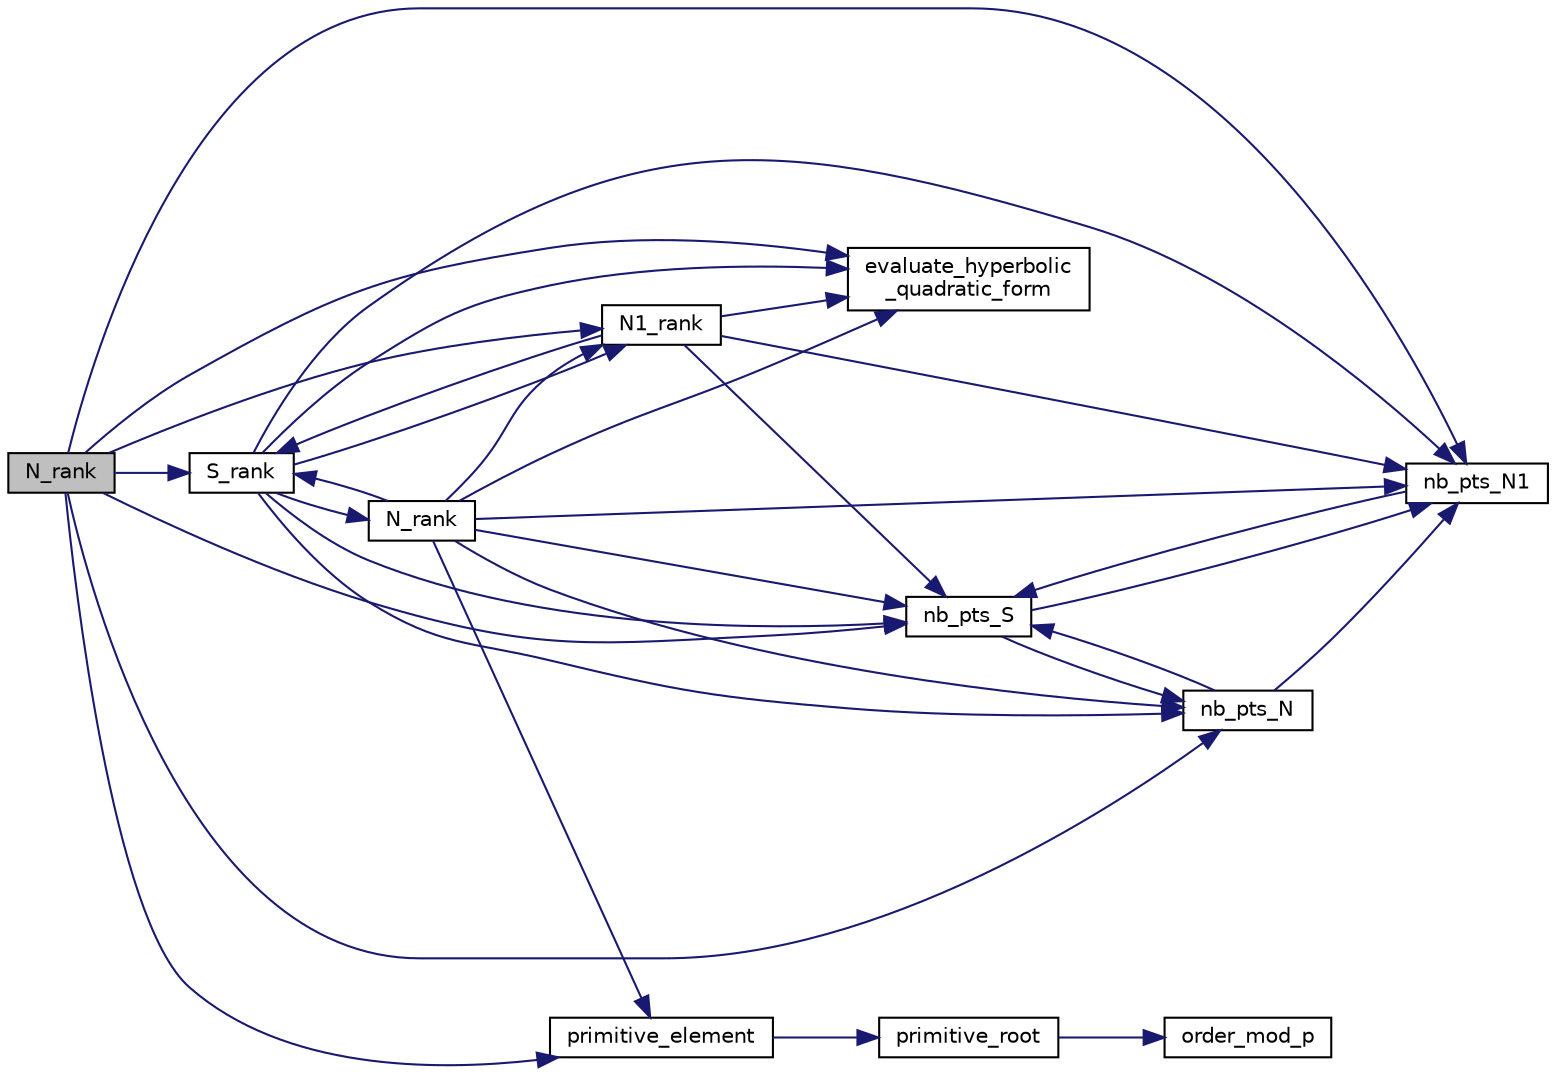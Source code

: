digraph "N_rank"
{
  edge [fontname="Helvetica",fontsize="10",labelfontname="Helvetica",labelfontsize="10"];
  node [fontname="Helvetica",fontsize="10",shape=record];
  rankdir="LR";
  Node7098 [label="N_rank",height=0.2,width=0.4,color="black", fillcolor="grey75", style="filled", fontcolor="black"];
  Node7098 -> Node7099 [color="midnightblue",fontsize="10",style="solid",fontname="Helvetica"];
  Node7099 [label="nb_pts_S",height=0.2,width=0.4,color="black", fillcolor="white", style="filled",URL="$db/da0/lib_2foundations_2geometry_2orthogonal__points_8_c.html#a9bc3dec6e722644d182738102c3e04f3"];
  Node7099 -> Node7100 [color="midnightblue",fontsize="10",style="solid",fontname="Helvetica"];
  Node7100 [label="nb_pts_N",height=0.2,width=0.4,color="black", fillcolor="white", style="filled",URL="$db/da0/lib_2foundations_2geometry_2orthogonal__points_8_c.html#a93e16898c27b1d1c0a6405a7b0615ba6"];
  Node7100 -> Node7099 [color="midnightblue",fontsize="10",style="solid",fontname="Helvetica"];
  Node7100 -> Node7101 [color="midnightblue",fontsize="10",style="solid",fontname="Helvetica"];
  Node7101 [label="nb_pts_N1",height=0.2,width=0.4,color="black", fillcolor="white", style="filled",URL="$db/da0/lib_2foundations_2geometry_2orthogonal__points_8_c.html#ae0f2e1c76523db67b4ec9629ccc35bc6"];
  Node7101 -> Node7099 [color="midnightblue",fontsize="10",style="solid",fontname="Helvetica"];
  Node7099 -> Node7101 [color="midnightblue",fontsize="10",style="solid",fontname="Helvetica"];
  Node7098 -> Node7100 [color="midnightblue",fontsize="10",style="solid",fontname="Helvetica"];
  Node7098 -> Node7102 [color="midnightblue",fontsize="10",style="solid",fontname="Helvetica"];
  Node7102 [label="S_rank",height=0.2,width=0.4,color="black", fillcolor="white", style="filled",URL="$db/da0/lib_2foundations_2geometry_2orthogonal__points_8_c.html#a3a31f4ab7622dfd1d56e995cee509faa"];
  Node7102 -> Node7099 [color="midnightblue",fontsize="10",style="solid",fontname="Helvetica"];
  Node7102 -> Node7100 [color="midnightblue",fontsize="10",style="solid",fontname="Helvetica"];
  Node7102 -> Node7101 [color="midnightblue",fontsize="10",style="solid",fontname="Helvetica"];
  Node7102 -> Node7103 [color="midnightblue",fontsize="10",style="solid",fontname="Helvetica"];
  Node7103 [label="N_rank",height=0.2,width=0.4,color="black", fillcolor="white", style="filled",URL="$db/da0/lib_2foundations_2geometry_2orthogonal__points_8_c.html#a750a27350273e325e879377a9ee17bbb"];
  Node7103 -> Node7099 [color="midnightblue",fontsize="10",style="solid",fontname="Helvetica"];
  Node7103 -> Node7100 [color="midnightblue",fontsize="10",style="solid",fontname="Helvetica"];
  Node7103 -> Node7102 [color="midnightblue",fontsize="10",style="solid",fontname="Helvetica"];
  Node7103 -> Node7104 [color="midnightblue",fontsize="10",style="solid",fontname="Helvetica"];
  Node7104 [label="evaluate_hyperbolic\l_quadratic_form",height=0.2,width=0.4,color="black", fillcolor="white", style="filled",URL="$db/da0/lib_2foundations_2geometry_2orthogonal__points_8_c.html#a5f2c422dc24d5720e7a1b36a794ba65a"];
  Node7103 -> Node7101 [color="midnightblue",fontsize="10",style="solid",fontname="Helvetica"];
  Node7103 -> Node7105 [color="midnightblue",fontsize="10",style="solid",fontname="Helvetica"];
  Node7105 [label="primitive_element",height=0.2,width=0.4,color="black", fillcolor="white", style="filled",URL="$db/da0/lib_2foundations_2geometry_2orthogonal__points_8_c.html#a97350390ec02c8cd9f54751708e28768"];
  Node7105 -> Node7106 [color="midnightblue",fontsize="10",style="solid",fontname="Helvetica"];
  Node7106 [label="primitive_root",height=0.2,width=0.4,color="black", fillcolor="white", style="filled",URL="$de/dc5/algebra__and__number__theory_8h.html#a0b6f7619d12ff2c4e60b852b820b0972"];
  Node7106 -> Node7107 [color="midnightblue",fontsize="10",style="solid",fontname="Helvetica"];
  Node7107 [label="order_mod_p",height=0.2,width=0.4,color="black", fillcolor="white", style="filled",URL="$df/dda/number__theory_8_c.html#aa38aa7e68ab81726a4462995135456b2"];
  Node7103 -> Node7108 [color="midnightblue",fontsize="10",style="solid",fontname="Helvetica"];
  Node7108 [label="N1_rank",height=0.2,width=0.4,color="black", fillcolor="white", style="filled",URL="$db/da0/lib_2foundations_2geometry_2orthogonal__points_8_c.html#aeb5e4527dd73fce52439f30400b9946a"];
  Node7108 -> Node7099 [color="midnightblue",fontsize="10",style="solid",fontname="Helvetica"];
  Node7108 -> Node7101 [color="midnightblue",fontsize="10",style="solid",fontname="Helvetica"];
  Node7108 -> Node7102 [color="midnightblue",fontsize="10",style="solid",fontname="Helvetica"];
  Node7108 -> Node7104 [color="midnightblue",fontsize="10",style="solid",fontname="Helvetica"];
  Node7102 -> Node7104 [color="midnightblue",fontsize="10",style="solid",fontname="Helvetica"];
  Node7102 -> Node7108 [color="midnightblue",fontsize="10",style="solid",fontname="Helvetica"];
  Node7098 -> Node7104 [color="midnightblue",fontsize="10",style="solid",fontname="Helvetica"];
  Node7098 -> Node7101 [color="midnightblue",fontsize="10",style="solid",fontname="Helvetica"];
  Node7098 -> Node7105 [color="midnightblue",fontsize="10",style="solid",fontname="Helvetica"];
  Node7098 -> Node7108 [color="midnightblue",fontsize="10",style="solid",fontname="Helvetica"];
}
